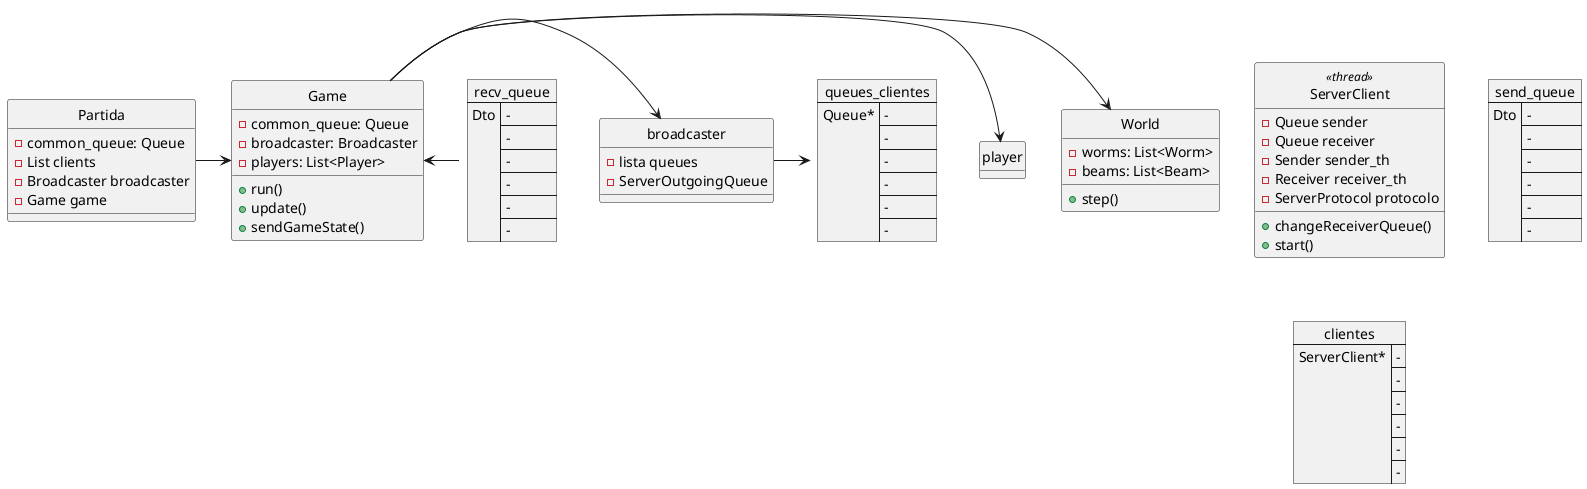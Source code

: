     @startuml
    hide empty attributes
    hide circle


   

    class ServerClient <<thread>>{
        - Queue sender
        - Queue receiver
        - Sender sender_th
        - Receiver receiver_th
        - ServerProtocol protocolo
        + changeReceiverQueue()
        + start()
    } 
    
    class Partida {
        - common_queue: Queue
        - List clients
        - Broadcaster broadcaster
        - Game game
        
    }


    class broadcaster {
     - lista queues
     - ServerOutgoingQueue
     }

    class player{}

   class Game {
        - common_queue: Queue
        - broadcaster: Broadcaster
        - players: List<Player> 
        + run()
        + update()
        + sendGameState()
    }

    class World {
        - worms: List<Worm>
        - beams: List<Beam>
        + step()
    }

json send_queue {
   "Dto":["-", "-","-", "-","-", "-"]
}

json recv_queue {
   "Dto":["-", "-","-", "-","-", "-"]
}

json clientes {
   "ServerClient*":["-", "-","-", "-","-", "-"]
}


json queues_clientes {
   "Queue*":["-", "-","-", "-","-", "-"]
}

Partida -> Game
Game -> World
Game -> player
Game -> broadcaster
Game <- recv_queue

broadcaster -> queues_clientes


 @enduml